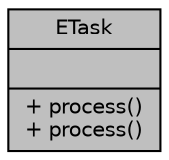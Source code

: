 digraph "ETask"
{
 // INTERACTIVE_SVG=YES
  bgcolor="transparent";
  edge [fontname="Helvetica",fontsize="10",labelfontname="Helvetica",labelfontsize="10"];
  node [fontname="Helvetica",fontsize="10",shape=record];
  Node1 [label="{ETask\n||+ process()\l+ process()\l}",height=0.2,width=0.4,color="black", fillcolor="grey75", style="filled", fontcolor="black"];
}
